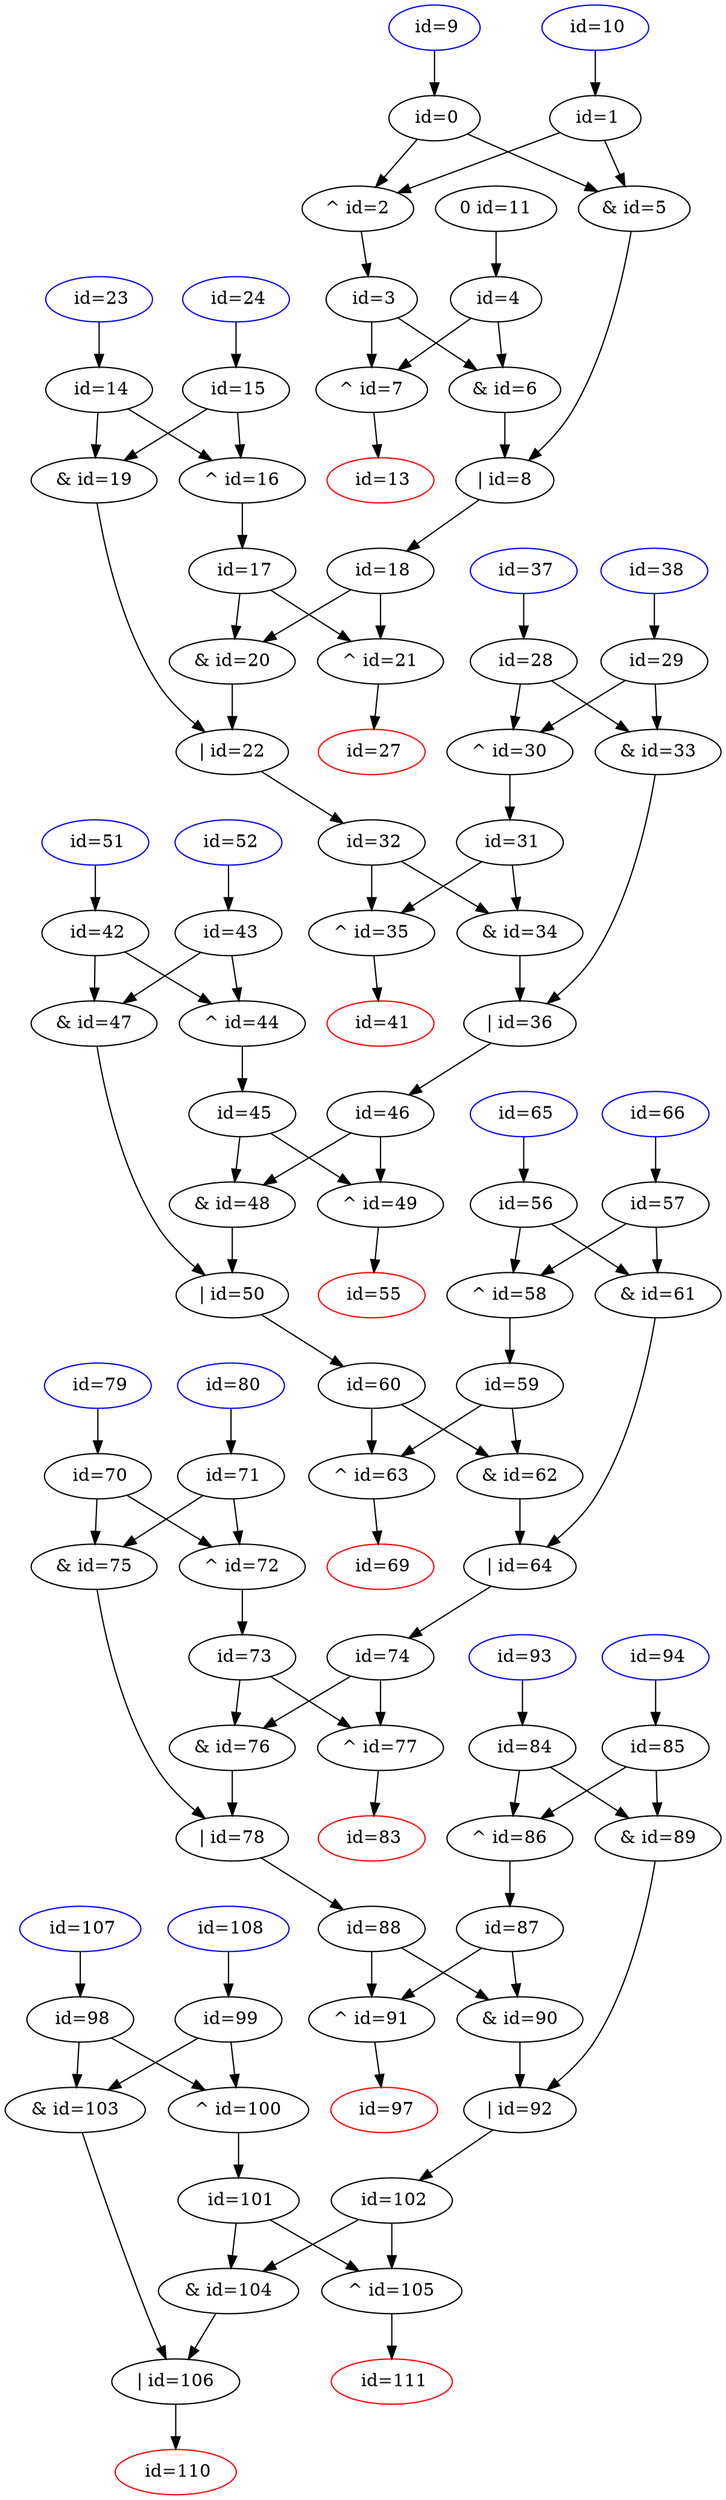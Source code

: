 digraph G {
    v9 [color=blue];
    v9 [label=" id=9"];
    v9 -> v0;
    v10 [color=blue];
    v10 [label=" id=10"];
    v10 -> v1;
    v11 [label="0 id=11"];
    v11 -> v4;
    v0 [label=" id=0"];
    v0 -> v2;
    v0 -> v5;
    v1 [label=" id=1"];
    v1 -> v2;
    v1 -> v5;
    v2 [label="^ id=2"];
    v2 -> v3;
    v3 [label=" id=3"];
    v3 -> v6;
    v3 -> v7;
    v4 [label=" id=4"];
    v4 -> v6;
    v4 -> v7;
    v5 [label="& id=5"];
    v5 -> v8;
    v6 [label="& id=6"];
    v6 -> v8;
    v7 [label="^ id=7"];
    v7 -> v13;
    v8 [label="| id=8"];
    v8 -> v18;
    v13 [color=red];
    v13 [label=" id=13"];
    v23 [color=blue];
    v23 [label=" id=23"];
    v23 -> v14;
    v24 [color=blue];
    v24 [label=" id=24"];
    v24 -> v15;
    v14 [label=" id=14"];
    v14 -> v16;
    v14 -> v19;
    v15 [label=" id=15"];
    v15 -> v16;
    v15 -> v19;
    v16 [label="^ id=16"];
    v16 -> v17;
    v17 [label=" id=17"];
    v17 -> v20;
    v17 -> v21;
    v18 [label=" id=18"];
    v18 -> v20;
    v18 -> v21;
    v19 [label="& id=19"];
    v19 -> v22;
    v20 [label="& id=20"];
    v20 -> v22;
    v21 [label="^ id=21"];
    v21 -> v27;
    v22 [label="| id=22"];
    v22 -> v32;
    v27 [color=red];
    v27 [label=" id=27"];
    v37 [color=blue];
    v37 [label=" id=37"];
    v37 -> v28;
    v38 [color=blue];
    v38 [label=" id=38"];
    v38 -> v29;
    v28 [label=" id=28"];
    v28 -> v30;
    v28 -> v33;
    v29 [label=" id=29"];
    v29 -> v30;
    v29 -> v33;
    v30 [label="^ id=30"];
    v30 -> v31;
    v31 [label=" id=31"];
    v31 -> v34;
    v31 -> v35;
    v32 [label=" id=32"];
    v32 -> v34;
    v32 -> v35;
    v33 [label="& id=33"];
    v33 -> v36;
    v34 [label="& id=34"];
    v34 -> v36;
    v35 [label="^ id=35"];
    v35 -> v41;
    v36 [label="| id=36"];
    v36 -> v46;
    v41 [color=red];
    v41 [label=" id=41"];
    v51 [color=blue];
    v51 [label=" id=51"];
    v51 -> v42;
    v52 [color=blue];
    v52 [label=" id=52"];
    v52 -> v43;
    v42 [label=" id=42"];
    v42 -> v44;
    v42 -> v47;
    v43 [label=" id=43"];
    v43 -> v44;
    v43 -> v47;
    v44 [label="^ id=44"];
    v44 -> v45;
    v45 [label=" id=45"];
    v45 -> v48;
    v45 -> v49;
    v46 [label=" id=46"];
    v46 -> v48;
    v46 -> v49;
    v47 [label="& id=47"];
    v47 -> v50;
    v48 [label="& id=48"];
    v48 -> v50;
    v49 [label="^ id=49"];
    v49 -> v55;
    v50 [label="| id=50"];
    v50 -> v60;
    v55 [color=red];
    v55 [label=" id=55"];
    v65 [color=blue];
    v65 [label=" id=65"];
    v65 -> v56;
    v66 [color=blue];
    v66 [label=" id=66"];
    v66 -> v57;
    v56 [label=" id=56"];
    v56 -> v58;
    v56 -> v61;
    v57 [label=" id=57"];
    v57 -> v58;
    v57 -> v61;
    v58 [label="^ id=58"];
    v58 -> v59;
    v59 [label=" id=59"];
    v59 -> v62;
    v59 -> v63;
    v60 [label=" id=60"];
    v60 -> v62;
    v60 -> v63;
    v61 [label="& id=61"];
    v61 -> v64;
    v62 [label="& id=62"];
    v62 -> v64;
    v63 [label="^ id=63"];
    v63 -> v69;
    v64 [label="| id=64"];
    v64 -> v74;
    v69 [color=red];
    v69 [label=" id=69"];
    v79 [color=blue];
    v79 [label=" id=79"];
    v79 -> v70;
    v80 [color=blue];
    v80 [label=" id=80"];
    v80 -> v71;
    v70 [label=" id=70"];
    v70 -> v72;
    v70 -> v75;
    v71 [label=" id=71"];
    v71 -> v72;
    v71 -> v75;
    v72 [label="^ id=72"];
    v72 -> v73;
    v73 [label=" id=73"];
    v73 -> v76;
    v73 -> v77;
    v74 [label=" id=74"];
    v74 -> v76;
    v74 -> v77;
    v75 [label="& id=75"];
    v75 -> v78;
    v76 [label="& id=76"];
    v76 -> v78;
    v77 [label="^ id=77"];
    v77 -> v83;
    v78 [label="| id=78"];
    v78 -> v88;
    v83 [color=red];
    v83 [label=" id=83"];
    v93 [color=blue];
    v93 [label=" id=93"];
    v93 -> v84;
    v94 [color=blue];
    v94 [label=" id=94"];
    v94 -> v85;
    v84 [label=" id=84"];
    v84 -> v86;
    v84 -> v89;
    v85 [label=" id=85"];
    v85 -> v86;
    v85 -> v89;
    v86 [label="^ id=86"];
    v86 -> v87;
    v87 [label=" id=87"];
    v87 -> v90;
    v87 -> v91;
    v88 [label=" id=88"];
    v88 -> v90;
    v88 -> v91;
    v89 [label="& id=89"];
    v89 -> v92;
    v90 [label="& id=90"];
    v90 -> v92;
    v91 [label="^ id=91"];
    v91 -> v97;
    v92 [label="| id=92"];
    v92 -> v102;
    v97 [color=red];
    v97 [label=" id=97"];
    v107 [color=blue];
    v107 [label=" id=107"];
    v107 -> v98;
    v108 [color=blue];
    v108 [label=" id=108"];
    v108 -> v99;
    v98 [label=" id=98"];
    v98 -> v100;
    v98 -> v103;
    v99 [label=" id=99"];
    v99 -> v100;
    v99 -> v103;
    v100 [label="^ id=100"];
    v100 -> v101;
    v101 [label=" id=101"];
    v101 -> v104;
    v101 -> v105;
    v102 [label=" id=102"];
    v102 -> v104;
    v102 -> v105;
    v103 [label="& id=103"];
    v103 -> v106;
    v104 [label="& id=104"];
    v104 -> v106;
    v105 [label="^ id=105"];
    v105 -> v111;
    v106 [label="| id=106"];
    v106 -> v110;
    v110 [color=red];
    v110 [label=" id=110"];
    v111 [color=red];
    v111 [label=" id=111"];
}